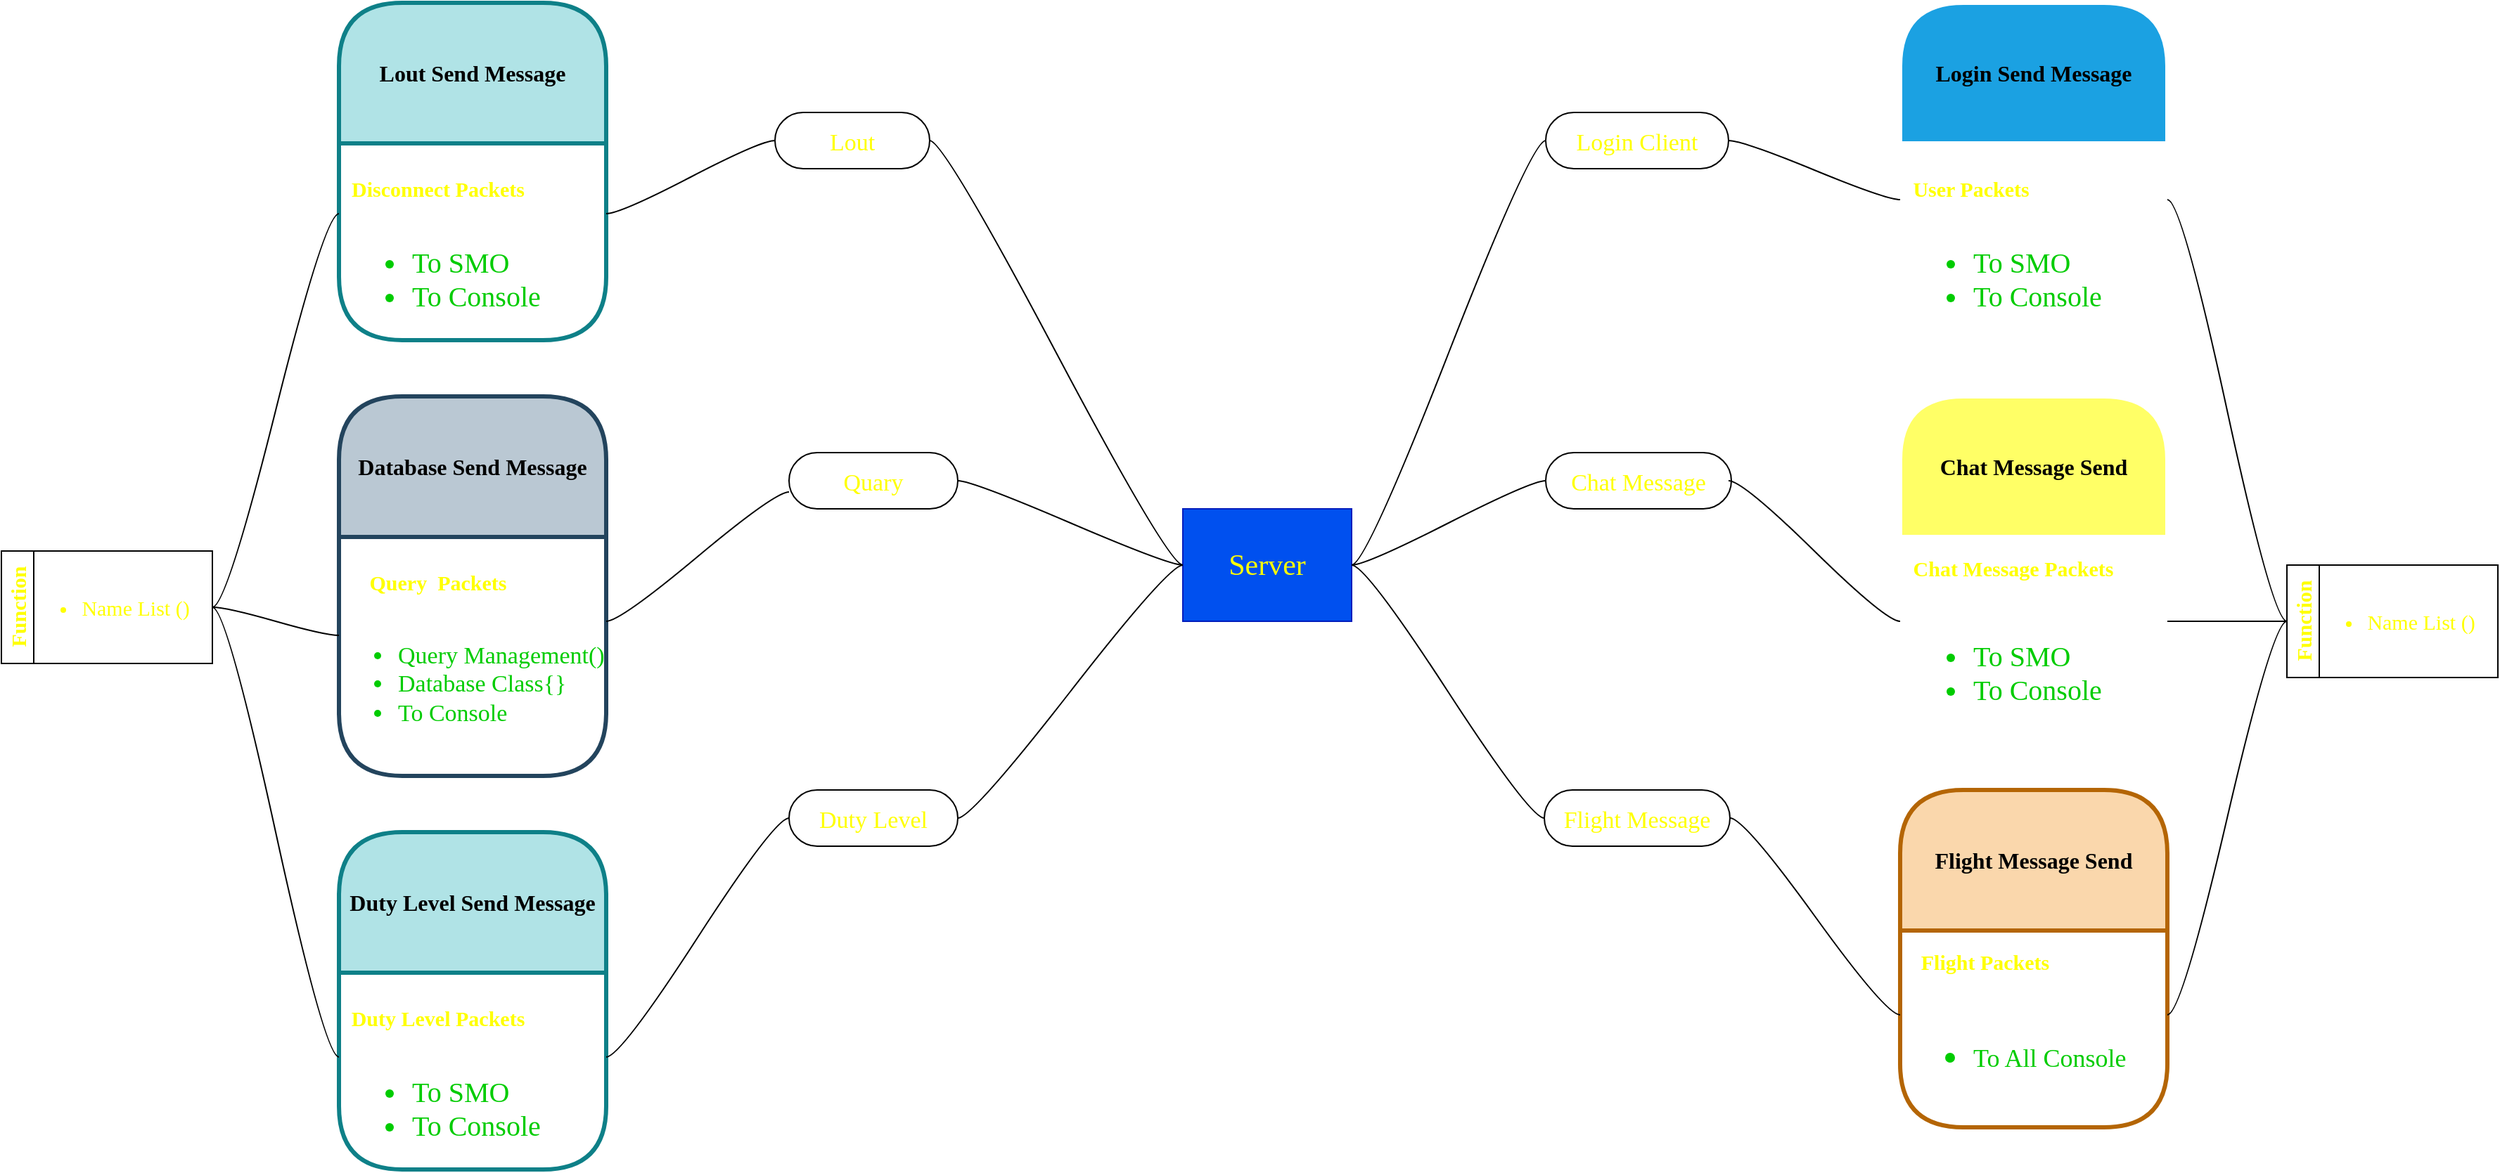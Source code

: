 <mxfile version="20.6.2" type="device"><diagram name="Page-1" id="bAOEKJxd3ny5SrGRP7Mj"><mxGraphModel dx="2859" dy="1237" grid="1" gridSize="10" guides="1" tooltips="1" connect="1" arrows="1" fold="1" page="1" pageScale="1" pageWidth="850" pageHeight="1100" math="0" shadow="0"><root><mxCell id="0"/><mxCell id="1" parent="0"/><mxCell id="bKUGKawzWNfGjyrWsH9--1" value="&lt;font color=&quot;#ffff00&quot; style=&quot;font-size: 21px;&quot; face=&quot;Times New Roman&quot;&gt;Server&lt;/font&gt;" style="rounded=0;whiteSpace=wrap;html=1;fillColor=#0050ef;fontColor=#ffffff;strokeColor=#001DBC;" parent="1" vertex="1"><mxGeometry x="610" y="490" width="120" height="80" as="geometry"/></mxCell><mxCell id="mgmhyLu-sJYLk8bGwXBp-1" value="&lt;span style=&quot;font-size: 17px;&quot;&gt;Login Client&lt;/span&gt;" style="whiteSpace=wrap;html=1;rounded=1;arcSize=50;align=center;verticalAlign=middle;strokeWidth=1;autosize=1;spacing=4;treeFolding=1;treeMoving=1;newEdgeStyle={&quot;edgeStyle&quot;:&quot;entityRelationEdgeStyle&quot;,&quot;startArrow&quot;:&quot;none&quot;,&quot;endArrow&quot;:&quot;none&quot;,&quot;segment&quot;:10,&quot;curved&quot;:1};fontFamily=Times New Roman;fontSize=21;fontColor=#FFFF00;" vertex="1" parent="1"><mxGeometry x="868" y="208" width="130" height="40" as="geometry"/></mxCell><mxCell id="mgmhyLu-sJYLk8bGwXBp-2" value="" style="edgeStyle=entityRelationEdgeStyle;startArrow=none;endArrow=none;segment=10;curved=1;rounded=0;fontFamily=Times New Roman;fontSize=21;fontColor=#FFFF00;exitX=1;exitY=0.5;exitDx=0;exitDy=0;" edge="1" target="mgmhyLu-sJYLk8bGwXBp-1" parent="1" source="bKUGKawzWNfGjyrWsH9--1"><mxGeometry relative="1" as="geometry"><mxPoint x="820" y="290" as="sourcePoint"/></mxGeometry></mxCell><mxCell id="mgmhyLu-sJYLk8bGwXBp-3" value="&lt;span style=&quot;font-size: 17px;&quot;&gt;Chat Message&lt;/span&gt;" style="whiteSpace=wrap;html=1;rounded=1;arcSize=50;align=center;verticalAlign=middle;strokeWidth=1;autosize=1;spacing=4;treeFolding=1;treeMoving=1;newEdgeStyle={&quot;edgeStyle&quot;:&quot;entityRelationEdgeStyle&quot;,&quot;startArrow&quot;:&quot;none&quot;,&quot;endArrow&quot;:&quot;none&quot;,&quot;segment&quot;:10,&quot;curved&quot;:1};fontFamily=Times New Roman;fontSize=21;fontColor=#FFFF00;" vertex="1" parent="1"><mxGeometry x="868" y="450" width="132" height="40" as="geometry"/></mxCell><mxCell id="mgmhyLu-sJYLk8bGwXBp-4" value="" style="edgeStyle=entityRelationEdgeStyle;startArrow=none;endArrow=none;segment=10;curved=1;rounded=0;fontFamily=Times New Roman;fontSize=21;fontColor=#FFFF00;exitX=1;exitY=0.5;exitDx=0;exitDy=0;entryX=0;entryY=0.5;entryDx=0;entryDy=0;" edge="1" parent="1" source="bKUGKawzWNfGjyrWsH9--1" target="mgmhyLu-sJYLk8bGwXBp-3"><mxGeometry relative="1" as="geometry"><mxPoint x="740" y="540" as="sourcePoint"/><mxPoint x="878" y="238" as="targetPoint"/></mxGeometry></mxCell><mxCell id="mgmhyLu-sJYLk8bGwXBp-5" value="&lt;span style=&quot;font-size: 17px;&quot;&gt;Flight Message&lt;/span&gt;" style="whiteSpace=wrap;html=1;rounded=1;arcSize=50;align=center;verticalAlign=middle;strokeWidth=1;autosize=1;spacing=4;treeFolding=1;treeMoving=1;newEdgeStyle={&quot;edgeStyle&quot;:&quot;entityRelationEdgeStyle&quot;,&quot;startArrow&quot;:&quot;none&quot;,&quot;endArrow&quot;:&quot;none&quot;,&quot;segment&quot;:10,&quot;curved&quot;:1};fontFamily=Times New Roman;fontSize=21;fontColor=#FFFF00;" vertex="1" parent="1"><mxGeometry x="867" y="690" width="132" height="40" as="geometry"/></mxCell><mxCell id="mgmhyLu-sJYLk8bGwXBp-6" value="" style="edgeStyle=entityRelationEdgeStyle;startArrow=none;endArrow=none;segment=10;curved=1;rounded=0;fontFamily=Times New Roman;fontSize=21;fontColor=#FFFF00;exitX=1;exitY=0.5;exitDx=0;exitDy=0;entryX=0;entryY=0.5;entryDx=0;entryDy=0;" edge="1" parent="1" source="bKUGKawzWNfGjyrWsH9--1" target="mgmhyLu-sJYLk8bGwXBp-5"><mxGeometry relative="1" as="geometry"><mxPoint x="721" y="650" as="sourcePoint"/><mxPoint x="859" y="510" as="targetPoint"/></mxGeometry></mxCell><mxCell id="mgmhyLu-sJYLk8bGwXBp-7" value="&lt;span style=&quot;font-size: 17px;&quot;&gt;Lout&lt;/span&gt;" style="whiteSpace=wrap;html=1;rounded=1;arcSize=50;align=center;verticalAlign=middle;strokeWidth=1;autosize=1;spacing=4;treeFolding=1;treeMoving=1;newEdgeStyle={&quot;edgeStyle&quot;:&quot;entityRelationEdgeStyle&quot;,&quot;startArrow&quot;:&quot;none&quot;,&quot;endArrow&quot;:&quot;none&quot;,&quot;segment&quot;:10,&quot;curved&quot;:1};fontFamily=Times New Roman;fontSize=21;fontColor=#FFFF00;" vertex="1" parent="1"><mxGeometry x="320" y="208" width="110" height="40" as="geometry"/></mxCell><mxCell id="mgmhyLu-sJYLk8bGwXBp-9" value="" style="edgeStyle=entityRelationEdgeStyle;startArrow=none;endArrow=none;segment=10;curved=1;rounded=0;fontFamily=Times New Roman;fontSize=21;fontColor=#FFFF00;exitX=0;exitY=0.5;exitDx=0;exitDy=0;entryX=1;entryY=0.5;entryDx=0;entryDy=0;" edge="1" parent="1" source="bKUGKawzWNfGjyrWsH9--1" target="mgmhyLu-sJYLk8bGwXBp-7"><mxGeometry relative="1" as="geometry"><mxPoint x="356" y="622" as="sourcePoint"/><mxPoint x="494" y="320" as="targetPoint"/></mxGeometry></mxCell><mxCell id="mgmhyLu-sJYLk8bGwXBp-10" value="&lt;span style=&quot;font-size: 17px;&quot;&gt;Quary&lt;/span&gt;" style="whiteSpace=wrap;html=1;rounded=1;arcSize=50;align=center;verticalAlign=middle;strokeWidth=1;autosize=1;spacing=4;treeFolding=1;treeMoving=1;newEdgeStyle={&quot;edgeStyle&quot;:&quot;entityRelationEdgeStyle&quot;,&quot;startArrow&quot;:&quot;none&quot;,&quot;endArrow&quot;:&quot;none&quot;,&quot;segment&quot;:10,&quot;curved&quot;:1};fontFamily=Times New Roman;fontSize=21;fontColor=#FFFF00;" vertex="1" parent="1"><mxGeometry x="330" y="450" width="120" height="40" as="geometry"/></mxCell><mxCell id="mgmhyLu-sJYLk8bGwXBp-14" value="" style="edgeStyle=entityRelationEdgeStyle;startArrow=none;endArrow=none;segment=10;curved=1;rounded=0;fontFamily=Times New Roman;fontSize=21;fontColor=#FFFF00;exitX=1;exitY=0.5;exitDx=0;exitDy=0;entryX=0;entryY=0.5;entryDx=0;entryDy=0;" edge="1" parent="1" source="mgmhyLu-sJYLk8bGwXBp-10" target="bKUGKawzWNfGjyrWsH9--1"><mxGeometry relative="1" as="geometry"><mxPoint x="435" y="390" as="sourcePoint"/><mxPoint x="573" y="370" as="targetPoint"/></mxGeometry></mxCell><mxCell id="mgmhyLu-sJYLk8bGwXBp-15" value="&lt;span style=&quot;font-size: 17px;&quot;&gt;Duty Level&lt;/span&gt;" style="whiteSpace=wrap;html=1;rounded=1;arcSize=50;align=center;verticalAlign=middle;strokeWidth=1;autosize=1;spacing=4;treeFolding=1;treeMoving=1;newEdgeStyle={&quot;edgeStyle&quot;:&quot;entityRelationEdgeStyle&quot;,&quot;startArrow&quot;:&quot;none&quot;,&quot;endArrow&quot;:&quot;none&quot;,&quot;segment&quot;:10,&quot;curved&quot;:1};fontFamily=Times New Roman;fontSize=21;fontColor=#FFFF00;" vertex="1" parent="1"><mxGeometry x="330" y="690" width="120" height="40" as="geometry"/></mxCell><mxCell id="mgmhyLu-sJYLk8bGwXBp-16" value="" style="edgeStyle=entityRelationEdgeStyle;startArrow=none;endArrow=none;segment=10;curved=1;rounded=0;fontFamily=Times New Roman;fontSize=21;fontColor=#FFFF00;exitX=1;exitY=0.5;exitDx=0;exitDy=0;entryX=0;entryY=0.5;entryDx=0;entryDy=0;" edge="1" parent="1" source="mgmhyLu-sJYLk8bGwXBp-15" target="bKUGKawzWNfGjyrWsH9--1"><mxGeometry relative="1" as="geometry"><mxPoint x="455" y="710" as="sourcePoint"/><mxPoint x="630" y="850" as="targetPoint"/></mxGeometry></mxCell><mxCell id="mgmhyLu-sJYLk8bGwXBp-17" value="&lt;font color=&quot;#000000&quot;&gt;&lt;span style=&quot;font-size: 16px;&quot;&gt;Login Send Message&lt;/span&gt;&lt;/font&gt;" style="swimlane;whiteSpace=wrap;html=1;rounded=1;shadow=0;glass=0;sketch=0;fontFamily=Times New Roman;fontSize=19;startSize=100;fillColor=#1ba1e2;fontColor=#ffffff;strokeColor=#FFFFFF;strokeWidth=3;" vertex="1" parent="1"><mxGeometry x="1120" y="130" width="190" height="240" as="geometry"><mxRectangle x="30" y="250" width="260" height="100" as="alternateBounds"/></mxGeometry></mxCell><mxCell id="mgmhyLu-sJYLk8bGwXBp-23" value="&lt;b style=&quot;&quot;&gt;&lt;font style=&quot;font-size: 15px;&quot;&gt;User Packets&lt;/font&gt;&lt;/b&gt;" style="text;strokeColor=none;fillColor=none;html=1;fontSize=24;fontStyle=1;verticalAlign=middle;align=center;rounded=1;shadow=0;glass=0;sketch=0;fontFamily=Times New Roman;fontColor=#FFFF00;" vertex="1" parent="mgmhyLu-sJYLk8bGwXBp-17"><mxGeometry y="110" width="100" height="40" as="geometry"/></mxCell><mxCell id="mgmhyLu-sJYLk8bGwXBp-19" value="&lt;ul style=&quot;font-size: 20px;&quot;&gt;&lt;li&gt;To SMO&lt;/li&gt;&lt;li&gt;To Console&lt;/li&gt;&lt;/ul&gt;" style="text;strokeColor=none;fillColor=none;html=1;whiteSpace=wrap;verticalAlign=middle;overflow=hidden;rounded=1;shadow=0;glass=0;sketch=0;fontFamily=Times New Roman;fontSize=22;fontColor=#00CC00;" vertex="1" parent="mgmhyLu-sJYLk8bGwXBp-17"><mxGeometry x="10" y="150" width="150" height="70" as="geometry"/></mxCell><mxCell id="mgmhyLu-sJYLk8bGwXBp-25" value="" style="edgeStyle=entityRelationEdgeStyle;startArrow=none;endArrow=none;segment=10;curved=1;rounded=0;fontFamily=Times New Roman;fontSize=21;fontColor=#FFFF00;exitX=1;exitY=0.5;exitDx=0;exitDy=0;entryX=0;entryY=0.75;entryDx=0;entryDy=0;" edge="1" parent="1" source="mgmhyLu-sJYLk8bGwXBp-1" target="mgmhyLu-sJYLk8bGwXBp-23"><mxGeometry relative="1" as="geometry"><mxPoint x="998" y="220" as="sourcePoint"/><mxPoint x="1120" y="270" as="targetPoint"/></mxGeometry></mxCell><mxCell id="mgmhyLu-sJYLk8bGwXBp-26" value="&lt;font color=&quot;#000000&quot;&gt;&lt;span style=&quot;font-size: 16px;&quot;&gt;Chat Message Send&lt;/span&gt;&lt;/font&gt;" style="swimlane;whiteSpace=wrap;html=1;rounded=1;shadow=0;glass=0;sketch=0;fontFamily=Times New Roman;fontSize=19;startSize=100;fillColor=#FFFF66;fontColor=#ffffff;strokeColor=#FFFFFF;strokeWidth=3;" vertex="1" parent="1"><mxGeometry x="1120" y="410" width="190" height="240" as="geometry"><mxRectangle x="30" y="250" width="260" height="100" as="alternateBounds"/></mxGeometry></mxCell><mxCell id="mgmhyLu-sJYLk8bGwXBp-27" value="&lt;b style=&quot;&quot;&gt;&lt;font style=&quot;font-size: 15px;&quot;&gt;Chat Message Packets&lt;/font&gt;&lt;/b&gt;" style="text;strokeColor=none;fillColor=none;html=1;fontSize=24;fontStyle=1;verticalAlign=middle;align=center;rounded=1;shadow=0;glass=0;sketch=0;fontFamily=Times New Roman;fontColor=#FFFF00;" vertex="1" parent="mgmhyLu-sJYLk8bGwXBp-26"><mxGeometry x="30" y="100" width="100" height="40" as="geometry"/></mxCell><mxCell id="mgmhyLu-sJYLk8bGwXBp-28" value="&lt;ul style=&quot;font-size: 20px;&quot;&gt;&lt;li&gt;To SMO&lt;/li&gt;&lt;li&gt;To Console&lt;/li&gt;&lt;/ul&gt;" style="text;strokeColor=none;fillColor=none;html=1;whiteSpace=wrap;verticalAlign=middle;overflow=hidden;rounded=1;shadow=0;glass=0;sketch=0;fontFamily=Times New Roman;fontSize=22;fontColor=#00CC00;" vertex="1" parent="mgmhyLu-sJYLk8bGwXBp-26"><mxGeometry x="10" y="150" width="160" height="80" as="geometry"/></mxCell><mxCell id="mgmhyLu-sJYLk8bGwXBp-29" value="" style="edgeStyle=entityRelationEdgeStyle;startArrow=none;endArrow=none;segment=10;curved=1;rounded=0;fontFamily=Times New Roman;fontSize=21;fontColor=#FFFF00;exitX=1;exitY=0.5;exitDx=0;exitDy=0;" edge="1" parent="1"><mxGeometry relative="1" as="geometry"><mxPoint x="998" y="470" as="sourcePoint"/><mxPoint x="1120" y="570" as="targetPoint"/></mxGeometry></mxCell><mxCell id="mgmhyLu-sJYLk8bGwXBp-30" value="Function" style="swimlane;horizontal=0;whiteSpace=wrap;html=1;fontFamily=Times New Roman;fontSize=15;fontColor=#FFFF00;" vertex="1" parent="1"><mxGeometry x="1395" y="530" width="150" height="80" as="geometry"/></mxCell><mxCell id="mgmhyLu-sJYLk8bGwXBp-31" value="&lt;ul&gt;&lt;li&gt;Name List ()&lt;/li&gt;&lt;/ul&gt;" style="text;html=1;align=center;verticalAlign=middle;resizable=0;points=[];autosize=1;strokeColor=none;fillColor=none;fontSize=15;fontFamily=Times New Roman;fontColor=#FFFF00;" vertex="1" parent="mgmhyLu-sJYLk8bGwXBp-30"><mxGeometry x="5" y="10" width="140" height="60" as="geometry"/></mxCell><mxCell id="mgmhyLu-sJYLk8bGwXBp-33" value="" style="edgeStyle=entityRelationEdgeStyle;startArrow=none;endArrow=none;segment=10;curved=1;rounded=0;fontFamily=Times New Roman;fontSize=21;fontColor=#FFFF00;exitX=1;exitY=0.5;exitDx=0;exitDy=0;entryX=0;entryY=0.5;entryDx=0;entryDy=0;" edge="1" parent="1" target="mgmhyLu-sJYLk8bGwXBp-30"><mxGeometry relative="1" as="geometry"><mxPoint x="1310" y="270" as="sourcePoint"/><mxPoint x="1432" y="370" as="targetPoint"/></mxGeometry></mxCell><mxCell id="mgmhyLu-sJYLk8bGwXBp-34" value="" style="edgeStyle=entityRelationEdgeStyle;startArrow=none;endArrow=none;segment=10;curved=1;rounded=0;fontFamily=Times New Roman;fontSize=21;fontColor=#FFFF00;" edge="1" parent="1"><mxGeometry relative="1" as="geometry"><mxPoint x="1310" y="570" as="sourcePoint"/><mxPoint x="1395" y="570" as="targetPoint"/></mxGeometry></mxCell><mxCell id="mgmhyLu-sJYLk8bGwXBp-35" value="&lt;font color=&quot;#000000&quot;&gt;&lt;span style=&quot;font-size: 16px;&quot;&gt;Flight Message Send&lt;/span&gt;&lt;/font&gt;" style="swimlane;whiteSpace=wrap;html=1;rounded=1;shadow=0;glass=0;sketch=0;fontFamily=Times New Roman;fontSize=19;startSize=100;fillColor=#fad7ac;strokeColor=#b46504;strokeWidth=3;" vertex="1" parent="1"><mxGeometry x="1120" y="690" width="190" height="240" as="geometry"><mxRectangle x="30" y="250" width="260" height="100" as="alternateBounds"/></mxGeometry></mxCell><mxCell id="mgmhyLu-sJYLk8bGwXBp-36" value="&lt;b style=&quot;&quot;&gt;&lt;font style=&quot;font-size: 15px;&quot;&gt;Flight Packets&lt;/font&gt;&lt;/b&gt;" style="text;strokeColor=none;fillColor=none;html=1;fontSize=24;fontStyle=1;verticalAlign=middle;align=center;rounded=1;shadow=0;glass=0;sketch=0;fontFamily=Times New Roman;fontColor=#FFFF00;" vertex="1" parent="mgmhyLu-sJYLk8bGwXBp-35"><mxGeometry x="10" y="100" width="100" height="40" as="geometry"/></mxCell><mxCell id="mgmhyLu-sJYLk8bGwXBp-37" value="&lt;ul style=&quot;&quot;&gt;&lt;li style=&quot;&quot;&gt;&lt;font style=&quot;font-size: 18px;&quot;&gt;To All Console&lt;/font&gt;&lt;/li&gt;&lt;/ul&gt;" style="text;strokeColor=none;fillColor=none;html=1;whiteSpace=wrap;verticalAlign=middle;overflow=hidden;rounded=1;shadow=0;glass=0;sketch=0;fontFamily=Times New Roman;fontSize=22;fontColor=#00CC00;" vertex="1" parent="mgmhyLu-sJYLk8bGwXBp-35"><mxGeometry x="10" y="150" width="160" height="80" as="geometry"/></mxCell><mxCell id="mgmhyLu-sJYLk8bGwXBp-38" value="" style="edgeStyle=entityRelationEdgeStyle;startArrow=none;endArrow=none;segment=10;curved=1;rounded=0;fontFamily=Times New Roman;fontSize=21;fontColor=#FFFF00;exitX=1;exitY=0.5;exitDx=0;exitDy=0;" edge="1" parent="1"><mxGeometry relative="1" as="geometry"><mxPoint x="999" y="710" as="sourcePoint"/><mxPoint x="1120" y="850" as="targetPoint"/></mxGeometry></mxCell><mxCell id="mgmhyLu-sJYLk8bGwXBp-39" value="" style="edgeStyle=entityRelationEdgeStyle;startArrow=none;endArrow=none;segment=10;curved=1;rounded=0;fontFamily=Times New Roman;fontSize=21;fontColor=#FFFF00;entryX=0;entryY=0.5;entryDx=0;entryDy=0;" edge="1" parent="1" target="mgmhyLu-sJYLk8bGwXBp-30"><mxGeometry relative="1" as="geometry"><mxPoint x="1310" y="850" as="sourcePoint"/><mxPoint x="1501" y="960" as="targetPoint"/></mxGeometry></mxCell><mxCell id="mgmhyLu-sJYLk8bGwXBp-40" value="&lt;font color=&quot;#000000&quot;&gt;&lt;span style=&quot;font-size: 16px;&quot;&gt;Lout Send Message&lt;/span&gt;&lt;/font&gt;" style="swimlane;whiteSpace=wrap;html=1;rounded=1;shadow=0;glass=0;sketch=0;fontFamily=Times New Roman;fontSize=19;startSize=100;fillColor=#b0e3e6;strokeColor=#0e8088;strokeWidth=3;" vertex="1" parent="1"><mxGeometry x="10" y="130" width="190" height="240" as="geometry"><mxRectangle x="30" y="250" width="260" height="100" as="alternateBounds"/></mxGeometry></mxCell><mxCell id="mgmhyLu-sJYLk8bGwXBp-41" value="&lt;b style=&quot;&quot;&gt;&lt;font style=&quot;font-size: 15px;&quot;&gt;Disconnect Packets&lt;/font&gt;&lt;/b&gt;" style="text;strokeColor=none;fillColor=none;html=1;fontSize=24;fontStyle=1;verticalAlign=middle;align=center;rounded=1;shadow=0;glass=0;sketch=0;fontFamily=Times New Roman;fontColor=#FFFF00;" vertex="1" parent="mgmhyLu-sJYLk8bGwXBp-40"><mxGeometry x="20" y="110" width="100" height="40" as="geometry"/></mxCell><mxCell id="mgmhyLu-sJYLk8bGwXBp-42" value="&lt;ul style=&quot;font-size: 20px;&quot;&gt;&lt;li&gt;To SMO&lt;/li&gt;&lt;li&gt;To Console&lt;/li&gt;&lt;/ul&gt;" style="text;strokeColor=none;fillColor=none;html=1;whiteSpace=wrap;verticalAlign=middle;overflow=hidden;rounded=1;shadow=0;glass=0;sketch=0;fontFamily=Times New Roman;fontSize=22;fontColor=#00CC00;" vertex="1" parent="mgmhyLu-sJYLk8bGwXBp-40"><mxGeometry x="10" y="150" width="150" height="70" as="geometry"/></mxCell><mxCell id="mgmhyLu-sJYLk8bGwXBp-43" value="" style="edgeStyle=entityRelationEdgeStyle;startArrow=none;endArrow=none;segment=10;curved=1;rounded=0;fontFamily=Times New Roman;fontSize=21;fontColor=#FFFF00;entryX=0;entryY=0.5;entryDx=0;entryDy=0;" edge="1" parent="1" target="mgmhyLu-sJYLk8bGwXBp-7"><mxGeometry relative="1" as="geometry"><mxPoint x="200" y="280" as="sourcePoint"/><mxPoint x="300" y="490.0" as="targetPoint"/></mxGeometry></mxCell><mxCell id="mgmhyLu-sJYLk8bGwXBp-44" value="&lt;font color=&quot;#000000&quot;&gt;&lt;span style=&quot;font-size: 16px;&quot;&gt;Database Send Message&lt;/span&gt;&lt;/font&gt;" style="swimlane;whiteSpace=wrap;html=1;rounded=1;shadow=0;glass=0;sketch=0;fontFamily=Times New Roman;fontSize=19;startSize=100;fillColor=#bac8d3;strokeColor=#23445d;strokeWidth=3;" vertex="1" parent="1"><mxGeometry x="10" y="410" width="190" height="270" as="geometry"><mxRectangle x="30" y="250" width="260" height="100" as="alternateBounds"/></mxGeometry></mxCell><mxCell id="mgmhyLu-sJYLk8bGwXBp-45" value="&lt;b style=&quot;&quot;&gt;&lt;font style=&quot;font-size: 15px;&quot;&gt;Query&amp;nbsp; Packets&lt;/font&gt;&lt;/b&gt;" style="text;strokeColor=none;fillColor=none;html=1;fontSize=24;fontStyle=1;verticalAlign=middle;align=center;rounded=1;shadow=0;glass=0;sketch=0;fontFamily=Times New Roman;fontColor=#FFFF00;" vertex="1" parent="mgmhyLu-sJYLk8bGwXBp-44"><mxGeometry x="20" y="110" width="100" height="40" as="geometry"/></mxCell><mxCell id="mgmhyLu-sJYLk8bGwXBp-46" value="&lt;ul style=&quot;font-size: 17px;&quot;&gt;&lt;li&gt;Query Management()&lt;/li&gt;&lt;li&gt;Database Class{}&lt;/li&gt;&lt;li&gt;To Console&lt;/li&gt;&lt;/ul&gt;" style="text;strokeColor=none;fillColor=none;html=1;whiteSpace=wrap;verticalAlign=middle;overflow=hidden;rounded=1;shadow=0;glass=0;sketch=0;fontFamily=Times New Roman;fontSize=22;fontColor=#00CC00;" vertex="1" parent="mgmhyLu-sJYLk8bGwXBp-44"><mxGeometry y="150" width="190" height="110" as="geometry"/></mxCell><mxCell id="mgmhyLu-sJYLk8bGwXBp-47" value="" style="edgeStyle=entityRelationEdgeStyle;startArrow=none;endArrow=none;segment=10;curved=1;rounded=0;fontFamily=Times New Roman;fontSize=21;fontColor=#FFFF00;entryX=0;entryY=0.5;entryDx=0;entryDy=0;" edge="1" parent="1"><mxGeometry relative="1" as="geometry"><mxPoint x="200" y="570" as="sourcePoint"/><mxPoint x="330" y="478" as="targetPoint"/></mxGeometry></mxCell><mxCell id="mgmhyLu-sJYLk8bGwXBp-48" value="&lt;font color=&quot;#000000&quot;&gt;&lt;span style=&quot;font-size: 16px;&quot;&gt;Duty Level Send Message&lt;/span&gt;&lt;/font&gt;" style="swimlane;whiteSpace=wrap;html=1;rounded=1;shadow=0;glass=0;sketch=0;fontFamily=Times New Roman;fontSize=19;startSize=100;fillColor=#b0e3e6;strokeColor=#0e8088;strokeWidth=3;" vertex="1" parent="1"><mxGeometry x="10" y="720" width="190" height="240" as="geometry"><mxRectangle x="30" y="250" width="260" height="100" as="alternateBounds"/></mxGeometry></mxCell><mxCell id="mgmhyLu-sJYLk8bGwXBp-49" value="&lt;b style=&quot;&quot;&gt;&lt;font style=&quot;font-size: 15px;&quot;&gt;Duty Level Packets&lt;/font&gt;&lt;/b&gt;" style="text;strokeColor=none;fillColor=none;html=1;fontSize=24;fontStyle=1;verticalAlign=middle;align=center;rounded=1;shadow=0;glass=0;sketch=0;fontFamily=Times New Roman;fontColor=#FFFF00;" vertex="1" parent="mgmhyLu-sJYLk8bGwXBp-48"><mxGeometry x="20" y="110" width="100" height="40" as="geometry"/></mxCell><mxCell id="mgmhyLu-sJYLk8bGwXBp-50" value="&lt;ul style=&quot;font-size: 20px;&quot;&gt;&lt;li&gt;To SMO&lt;/li&gt;&lt;li&gt;To Console&lt;/li&gt;&lt;/ul&gt;" style="text;strokeColor=none;fillColor=none;html=1;whiteSpace=wrap;verticalAlign=middle;overflow=hidden;rounded=1;shadow=0;glass=0;sketch=0;fontFamily=Times New Roman;fontSize=22;fontColor=#00CC00;" vertex="1" parent="mgmhyLu-sJYLk8bGwXBp-48"><mxGeometry x="10" y="150" width="150" height="70" as="geometry"/></mxCell><mxCell id="mgmhyLu-sJYLk8bGwXBp-51" value="" style="edgeStyle=entityRelationEdgeStyle;startArrow=none;endArrow=none;segment=10;curved=1;rounded=0;fontFamily=Times New Roman;fontSize=21;fontColor=#FFFF00;entryX=0;entryY=0.5;entryDx=0;entryDy=0;" edge="1" parent="1"><mxGeometry relative="1" as="geometry"><mxPoint x="200" y="880" as="sourcePoint"/><mxPoint x="330" y="710" as="targetPoint"/></mxGeometry></mxCell><mxCell id="mgmhyLu-sJYLk8bGwXBp-52" value="Function" style="swimlane;horizontal=0;whiteSpace=wrap;html=1;fontFamily=Times New Roman;fontSize=15;fontColor=#FFFF00;" vertex="1" parent="1"><mxGeometry x="-230" y="520" width="150" height="80" as="geometry"/></mxCell><mxCell id="mgmhyLu-sJYLk8bGwXBp-53" value="&lt;ul&gt;&lt;li&gt;Name List ()&lt;/li&gt;&lt;/ul&gt;" style="text;html=1;align=center;verticalAlign=middle;resizable=0;points=[];autosize=1;strokeColor=none;fillColor=none;fontSize=15;fontFamily=Times New Roman;fontColor=#FFFF00;" vertex="1" parent="mgmhyLu-sJYLk8bGwXBp-52"><mxGeometry x="5" y="10" width="140" height="60" as="geometry"/></mxCell><mxCell id="mgmhyLu-sJYLk8bGwXBp-54" value="" style="edgeStyle=entityRelationEdgeStyle;startArrow=none;endArrow=none;segment=10;curved=1;rounded=0;fontFamily=Times New Roman;fontSize=21;fontColor=#FFFF00;entryX=0;entryY=0.5;entryDx=0;entryDy=0;exitX=1;exitY=0.5;exitDx=0;exitDy=0;" edge="1" parent="1" source="mgmhyLu-sJYLk8bGwXBp-52"><mxGeometry relative="1" as="geometry"><mxPoint x="-110" y="332.0" as="sourcePoint"/><mxPoint x="10" y="280" as="targetPoint"/></mxGeometry></mxCell><mxCell id="mgmhyLu-sJYLk8bGwXBp-55" value="" style="edgeStyle=entityRelationEdgeStyle;startArrow=none;endArrow=none;segment=10;curved=1;rounded=0;fontFamily=Times New Roman;fontSize=21;fontColor=#FFFF00;entryX=0;entryY=0.5;entryDx=0;entryDy=0;exitX=1;exitY=0.5;exitDx=0;exitDy=0;" edge="1" parent="1" source="mgmhyLu-sJYLk8bGwXBp-52"><mxGeometry relative="1" as="geometry"><mxPoint x="-120" y="672.0" as="sourcePoint"/><mxPoint x="10" y="580" as="targetPoint"/></mxGeometry></mxCell><mxCell id="mgmhyLu-sJYLk8bGwXBp-56" value="" style="edgeStyle=entityRelationEdgeStyle;startArrow=none;endArrow=none;segment=10;curved=1;rounded=0;fontFamily=Times New Roman;fontSize=21;fontColor=#FFFF00;exitX=1;exitY=0.5;exitDx=0;exitDy=0;" edge="1" parent="1" source="mgmhyLu-sJYLk8bGwXBp-52"><mxGeometry relative="1" as="geometry"><mxPoint x="-150.0" y="690.0" as="sourcePoint"/><mxPoint x="10" y="880" as="targetPoint"/></mxGeometry></mxCell></root></mxGraphModel></diagram></mxfile>